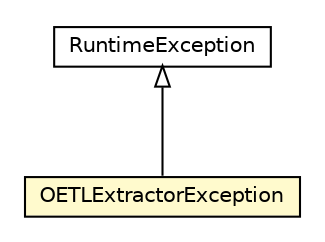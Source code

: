 #!/usr/local/bin/dot
#
# Class diagram 
# Generated by UMLGraph version R5_6-24-gf6e263 (http://www.umlgraph.org/)
#

digraph G {
	edge [fontname="Helvetica",fontsize=10,labelfontname="Helvetica",labelfontsize=10];
	node [fontname="Helvetica",fontsize=10,shape=plaintext];
	nodesep=0.25;
	ranksep=0.5;
	// com.orientechnologies.orient.etl.extractor.OETLExtractorException
	c3076852 [label=<<table title="com.orientechnologies.orient.etl.extractor.OETLExtractorException" border="0" cellborder="1" cellspacing="0" cellpadding="2" port="p" bgcolor="lemonChiffon" href="./OETLExtractorException.html">
		<tr><td><table border="0" cellspacing="0" cellpadding="1">
<tr><td align="center" balign="center"> OETLExtractorException </td></tr>
		</table></td></tr>
		</table>>, URL="./OETLExtractorException.html", fontname="Helvetica", fontcolor="black", fontsize=10.0];
	//com.orientechnologies.orient.etl.extractor.OETLExtractorException extends java.lang.RuntimeException
	c3076897:p -> c3076852:p [dir=back,arrowtail=empty];
	// java.lang.RuntimeException
	c3076897 [label=<<table title="java.lang.RuntimeException" border="0" cellborder="1" cellspacing="0" cellpadding="2" port="p" href="http://java.sun.com/j2se/1.4.2/docs/api/java/lang/RuntimeException.html">
		<tr><td><table border="0" cellspacing="0" cellpadding="1">
<tr><td align="center" balign="center"> RuntimeException </td></tr>
		</table></td></tr>
		</table>>, URL="http://java.sun.com/j2se/1.4.2/docs/api/java/lang/RuntimeException.html", fontname="Helvetica", fontcolor="black", fontsize=10.0];
}

